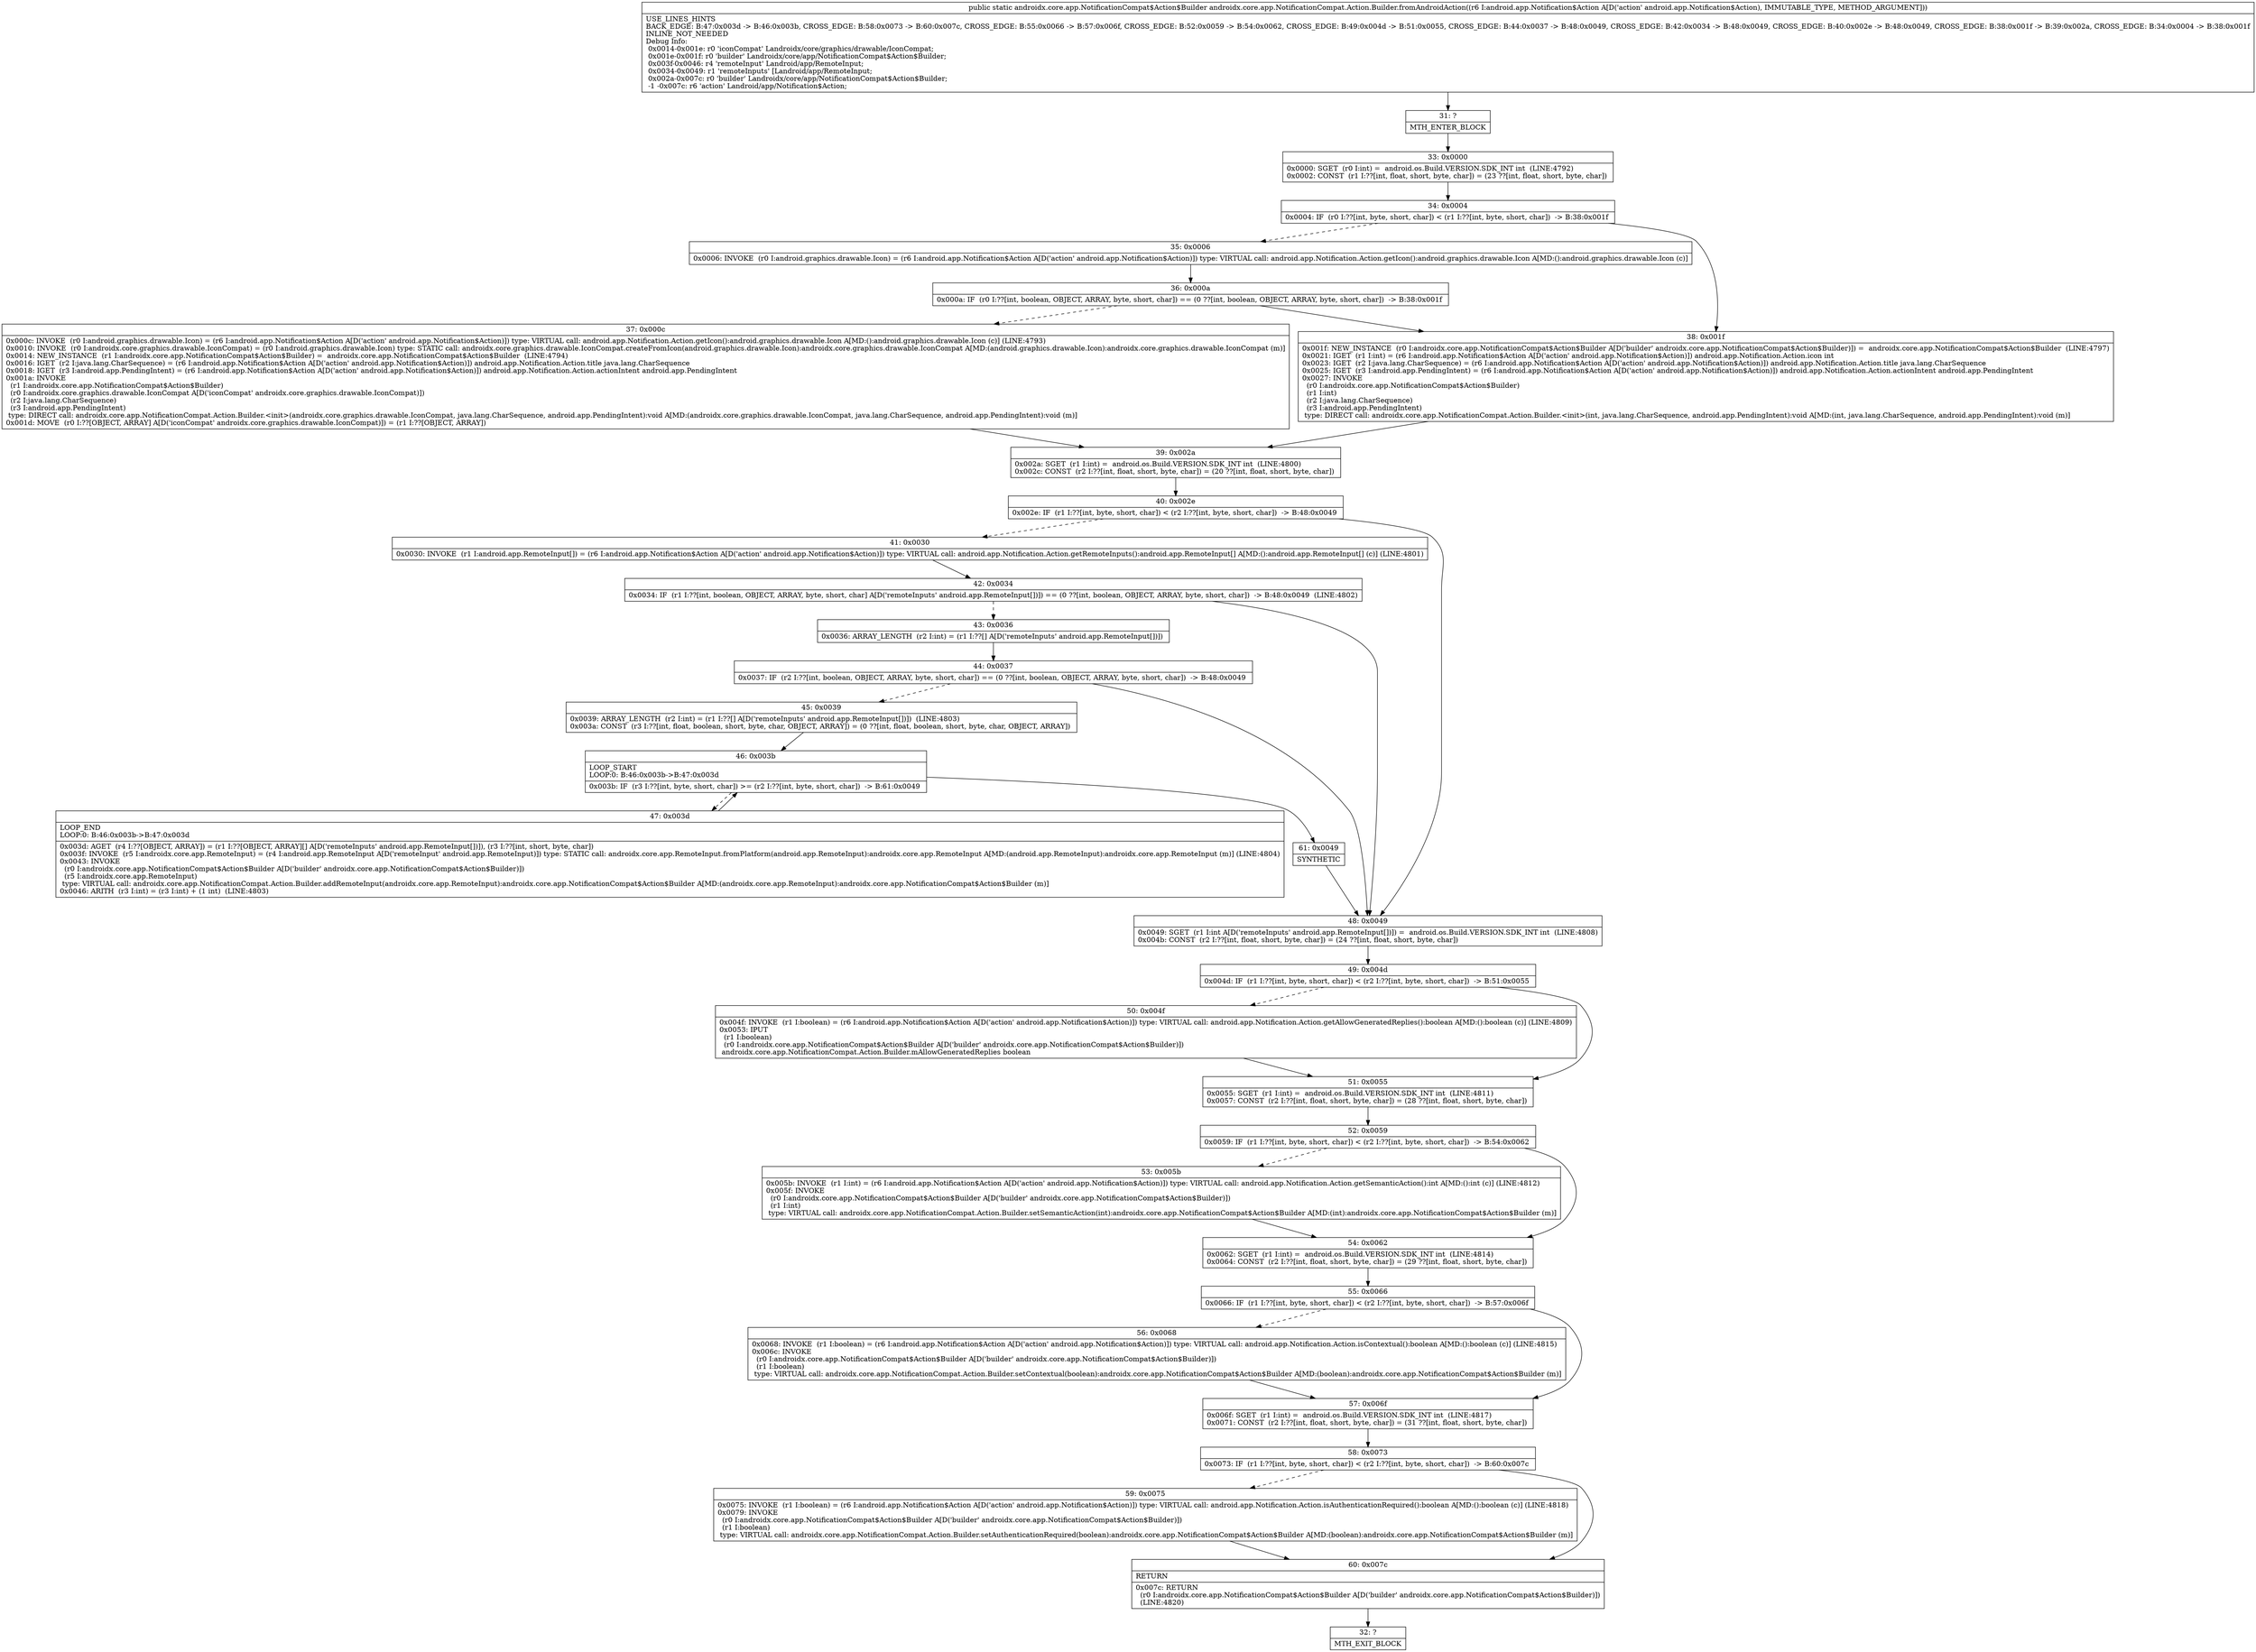 digraph "CFG forandroidx.core.app.NotificationCompat.Action.Builder.fromAndroidAction(Landroid\/app\/Notification$Action;)Landroidx\/core\/app\/NotificationCompat$Action$Builder;" {
Node_31 [shape=record,label="{31\:\ ?|MTH_ENTER_BLOCK\l}"];
Node_33 [shape=record,label="{33\:\ 0x0000|0x0000: SGET  (r0 I:int) =  android.os.Build.VERSION.SDK_INT int  (LINE:4792)\l0x0002: CONST  (r1 I:??[int, float, short, byte, char]) = (23 ??[int, float, short, byte, char]) \l}"];
Node_34 [shape=record,label="{34\:\ 0x0004|0x0004: IF  (r0 I:??[int, byte, short, char]) \< (r1 I:??[int, byte, short, char])  \-\> B:38:0x001f \l}"];
Node_35 [shape=record,label="{35\:\ 0x0006|0x0006: INVOKE  (r0 I:android.graphics.drawable.Icon) = (r6 I:android.app.Notification$Action A[D('action' android.app.Notification$Action)]) type: VIRTUAL call: android.app.Notification.Action.getIcon():android.graphics.drawable.Icon A[MD:():android.graphics.drawable.Icon (c)]\l}"];
Node_36 [shape=record,label="{36\:\ 0x000a|0x000a: IF  (r0 I:??[int, boolean, OBJECT, ARRAY, byte, short, char]) == (0 ??[int, boolean, OBJECT, ARRAY, byte, short, char])  \-\> B:38:0x001f \l}"];
Node_37 [shape=record,label="{37\:\ 0x000c|0x000c: INVOKE  (r0 I:android.graphics.drawable.Icon) = (r6 I:android.app.Notification$Action A[D('action' android.app.Notification$Action)]) type: VIRTUAL call: android.app.Notification.Action.getIcon():android.graphics.drawable.Icon A[MD:():android.graphics.drawable.Icon (c)] (LINE:4793)\l0x0010: INVOKE  (r0 I:androidx.core.graphics.drawable.IconCompat) = (r0 I:android.graphics.drawable.Icon) type: STATIC call: androidx.core.graphics.drawable.IconCompat.createFromIcon(android.graphics.drawable.Icon):androidx.core.graphics.drawable.IconCompat A[MD:(android.graphics.drawable.Icon):androidx.core.graphics.drawable.IconCompat (m)]\l0x0014: NEW_INSTANCE  (r1 I:androidx.core.app.NotificationCompat$Action$Builder) =  androidx.core.app.NotificationCompat$Action$Builder  (LINE:4794)\l0x0016: IGET  (r2 I:java.lang.CharSequence) = (r6 I:android.app.Notification$Action A[D('action' android.app.Notification$Action)]) android.app.Notification.Action.title java.lang.CharSequence \l0x0018: IGET  (r3 I:android.app.PendingIntent) = (r6 I:android.app.Notification$Action A[D('action' android.app.Notification$Action)]) android.app.Notification.Action.actionIntent android.app.PendingIntent \l0x001a: INVOKE  \l  (r1 I:androidx.core.app.NotificationCompat$Action$Builder)\l  (r0 I:androidx.core.graphics.drawable.IconCompat A[D('iconCompat' androidx.core.graphics.drawable.IconCompat)])\l  (r2 I:java.lang.CharSequence)\l  (r3 I:android.app.PendingIntent)\l type: DIRECT call: androidx.core.app.NotificationCompat.Action.Builder.\<init\>(androidx.core.graphics.drawable.IconCompat, java.lang.CharSequence, android.app.PendingIntent):void A[MD:(androidx.core.graphics.drawable.IconCompat, java.lang.CharSequence, android.app.PendingIntent):void (m)]\l0x001d: MOVE  (r0 I:??[OBJECT, ARRAY] A[D('iconCompat' androidx.core.graphics.drawable.IconCompat)]) = (r1 I:??[OBJECT, ARRAY]) \l}"];
Node_39 [shape=record,label="{39\:\ 0x002a|0x002a: SGET  (r1 I:int) =  android.os.Build.VERSION.SDK_INT int  (LINE:4800)\l0x002c: CONST  (r2 I:??[int, float, short, byte, char]) = (20 ??[int, float, short, byte, char]) \l}"];
Node_40 [shape=record,label="{40\:\ 0x002e|0x002e: IF  (r1 I:??[int, byte, short, char]) \< (r2 I:??[int, byte, short, char])  \-\> B:48:0x0049 \l}"];
Node_41 [shape=record,label="{41\:\ 0x0030|0x0030: INVOKE  (r1 I:android.app.RemoteInput[]) = (r6 I:android.app.Notification$Action A[D('action' android.app.Notification$Action)]) type: VIRTUAL call: android.app.Notification.Action.getRemoteInputs():android.app.RemoteInput[] A[MD:():android.app.RemoteInput[] (c)] (LINE:4801)\l}"];
Node_42 [shape=record,label="{42\:\ 0x0034|0x0034: IF  (r1 I:??[int, boolean, OBJECT, ARRAY, byte, short, char] A[D('remoteInputs' android.app.RemoteInput[])]) == (0 ??[int, boolean, OBJECT, ARRAY, byte, short, char])  \-\> B:48:0x0049  (LINE:4802)\l}"];
Node_43 [shape=record,label="{43\:\ 0x0036|0x0036: ARRAY_LENGTH  (r2 I:int) = (r1 I:??[] A[D('remoteInputs' android.app.RemoteInput[])]) \l}"];
Node_44 [shape=record,label="{44\:\ 0x0037|0x0037: IF  (r2 I:??[int, boolean, OBJECT, ARRAY, byte, short, char]) == (0 ??[int, boolean, OBJECT, ARRAY, byte, short, char])  \-\> B:48:0x0049 \l}"];
Node_45 [shape=record,label="{45\:\ 0x0039|0x0039: ARRAY_LENGTH  (r2 I:int) = (r1 I:??[] A[D('remoteInputs' android.app.RemoteInput[])])  (LINE:4803)\l0x003a: CONST  (r3 I:??[int, float, boolean, short, byte, char, OBJECT, ARRAY]) = (0 ??[int, float, boolean, short, byte, char, OBJECT, ARRAY]) \l}"];
Node_46 [shape=record,label="{46\:\ 0x003b|LOOP_START\lLOOP:0: B:46:0x003b\-\>B:47:0x003d\l|0x003b: IF  (r3 I:??[int, byte, short, char]) \>= (r2 I:??[int, byte, short, char])  \-\> B:61:0x0049 \l}"];
Node_47 [shape=record,label="{47\:\ 0x003d|LOOP_END\lLOOP:0: B:46:0x003b\-\>B:47:0x003d\l|0x003d: AGET  (r4 I:??[OBJECT, ARRAY]) = (r1 I:??[OBJECT, ARRAY][] A[D('remoteInputs' android.app.RemoteInput[])]), (r3 I:??[int, short, byte, char]) \l0x003f: INVOKE  (r5 I:androidx.core.app.RemoteInput) = (r4 I:android.app.RemoteInput A[D('remoteInput' android.app.RemoteInput)]) type: STATIC call: androidx.core.app.RemoteInput.fromPlatform(android.app.RemoteInput):androidx.core.app.RemoteInput A[MD:(android.app.RemoteInput):androidx.core.app.RemoteInput (m)] (LINE:4804)\l0x0043: INVOKE  \l  (r0 I:androidx.core.app.NotificationCompat$Action$Builder A[D('builder' androidx.core.app.NotificationCompat$Action$Builder)])\l  (r5 I:androidx.core.app.RemoteInput)\l type: VIRTUAL call: androidx.core.app.NotificationCompat.Action.Builder.addRemoteInput(androidx.core.app.RemoteInput):androidx.core.app.NotificationCompat$Action$Builder A[MD:(androidx.core.app.RemoteInput):androidx.core.app.NotificationCompat$Action$Builder (m)]\l0x0046: ARITH  (r3 I:int) = (r3 I:int) + (1 int)  (LINE:4803)\l}"];
Node_61 [shape=record,label="{61\:\ 0x0049|SYNTHETIC\l}"];
Node_48 [shape=record,label="{48\:\ 0x0049|0x0049: SGET  (r1 I:int A[D('remoteInputs' android.app.RemoteInput[])]) =  android.os.Build.VERSION.SDK_INT int  (LINE:4808)\l0x004b: CONST  (r2 I:??[int, float, short, byte, char]) = (24 ??[int, float, short, byte, char]) \l}"];
Node_49 [shape=record,label="{49\:\ 0x004d|0x004d: IF  (r1 I:??[int, byte, short, char]) \< (r2 I:??[int, byte, short, char])  \-\> B:51:0x0055 \l}"];
Node_50 [shape=record,label="{50\:\ 0x004f|0x004f: INVOKE  (r1 I:boolean) = (r6 I:android.app.Notification$Action A[D('action' android.app.Notification$Action)]) type: VIRTUAL call: android.app.Notification.Action.getAllowGeneratedReplies():boolean A[MD:():boolean (c)] (LINE:4809)\l0x0053: IPUT  \l  (r1 I:boolean)\l  (r0 I:androidx.core.app.NotificationCompat$Action$Builder A[D('builder' androidx.core.app.NotificationCompat$Action$Builder)])\l androidx.core.app.NotificationCompat.Action.Builder.mAllowGeneratedReplies boolean \l}"];
Node_51 [shape=record,label="{51\:\ 0x0055|0x0055: SGET  (r1 I:int) =  android.os.Build.VERSION.SDK_INT int  (LINE:4811)\l0x0057: CONST  (r2 I:??[int, float, short, byte, char]) = (28 ??[int, float, short, byte, char]) \l}"];
Node_52 [shape=record,label="{52\:\ 0x0059|0x0059: IF  (r1 I:??[int, byte, short, char]) \< (r2 I:??[int, byte, short, char])  \-\> B:54:0x0062 \l}"];
Node_53 [shape=record,label="{53\:\ 0x005b|0x005b: INVOKE  (r1 I:int) = (r6 I:android.app.Notification$Action A[D('action' android.app.Notification$Action)]) type: VIRTUAL call: android.app.Notification.Action.getSemanticAction():int A[MD:():int (c)] (LINE:4812)\l0x005f: INVOKE  \l  (r0 I:androidx.core.app.NotificationCompat$Action$Builder A[D('builder' androidx.core.app.NotificationCompat$Action$Builder)])\l  (r1 I:int)\l type: VIRTUAL call: androidx.core.app.NotificationCompat.Action.Builder.setSemanticAction(int):androidx.core.app.NotificationCompat$Action$Builder A[MD:(int):androidx.core.app.NotificationCompat$Action$Builder (m)]\l}"];
Node_54 [shape=record,label="{54\:\ 0x0062|0x0062: SGET  (r1 I:int) =  android.os.Build.VERSION.SDK_INT int  (LINE:4814)\l0x0064: CONST  (r2 I:??[int, float, short, byte, char]) = (29 ??[int, float, short, byte, char]) \l}"];
Node_55 [shape=record,label="{55\:\ 0x0066|0x0066: IF  (r1 I:??[int, byte, short, char]) \< (r2 I:??[int, byte, short, char])  \-\> B:57:0x006f \l}"];
Node_56 [shape=record,label="{56\:\ 0x0068|0x0068: INVOKE  (r1 I:boolean) = (r6 I:android.app.Notification$Action A[D('action' android.app.Notification$Action)]) type: VIRTUAL call: android.app.Notification.Action.isContextual():boolean A[MD:():boolean (c)] (LINE:4815)\l0x006c: INVOKE  \l  (r0 I:androidx.core.app.NotificationCompat$Action$Builder A[D('builder' androidx.core.app.NotificationCompat$Action$Builder)])\l  (r1 I:boolean)\l type: VIRTUAL call: androidx.core.app.NotificationCompat.Action.Builder.setContextual(boolean):androidx.core.app.NotificationCompat$Action$Builder A[MD:(boolean):androidx.core.app.NotificationCompat$Action$Builder (m)]\l}"];
Node_57 [shape=record,label="{57\:\ 0x006f|0x006f: SGET  (r1 I:int) =  android.os.Build.VERSION.SDK_INT int  (LINE:4817)\l0x0071: CONST  (r2 I:??[int, float, short, byte, char]) = (31 ??[int, float, short, byte, char]) \l}"];
Node_58 [shape=record,label="{58\:\ 0x0073|0x0073: IF  (r1 I:??[int, byte, short, char]) \< (r2 I:??[int, byte, short, char])  \-\> B:60:0x007c \l}"];
Node_59 [shape=record,label="{59\:\ 0x0075|0x0075: INVOKE  (r1 I:boolean) = (r6 I:android.app.Notification$Action A[D('action' android.app.Notification$Action)]) type: VIRTUAL call: android.app.Notification.Action.isAuthenticationRequired():boolean A[MD:():boolean (c)] (LINE:4818)\l0x0079: INVOKE  \l  (r0 I:androidx.core.app.NotificationCompat$Action$Builder A[D('builder' androidx.core.app.NotificationCompat$Action$Builder)])\l  (r1 I:boolean)\l type: VIRTUAL call: androidx.core.app.NotificationCompat.Action.Builder.setAuthenticationRequired(boolean):androidx.core.app.NotificationCompat$Action$Builder A[MD:(boolean):androidx.core.app.NotificationCompat$Action$Builder (m)]\l}"];
Node_60 [shape=record,label="{60\:\ 0x007c|RETURN\l|0x007c: RETURN  \l  (r0 I:androidx.core.app.NotificationCompat$Action$Builder A[D('builder' androidx.core.app.NotificationCompat$Action$Builder)])\l  (LINE:4820)\l}"];
Node_32 [shape=record,label="{32\:\ ?|MTH_EXIT_BLOCK\l}"];
Node_38 [shape=record,label="{38\:\ 0x001f|0x001f: NEW_INSTANCE  (r0 I:androidx.core.app.NotificationCompat$Action$Builder A[D('builder' androidx.core.app.NotificationCompat$Action$Builder)]) =  androidx.core.app.NotificationCompat$Action$Builder  (LINE:4797)\l0x0021: IGET  (r1 I:int) = (r6 I:android.app.Notification$Action A[D('action' android.app.Notification$Action)]) android.app.Notification.Action.icon int \l0x0023: IGET  (r2 I:java.lang.CharSequence) = (r6 I:android.app.Notification$Action A[D('action' android.app.Notification$Action)]) android.app.Notification.Action.title java.lang.CharSequence \l0x0025: IGET  (r3 I:android.app.PendingIntent) = (r6 I:android.app.Notification$Action A[D('action' android.app.Notification$Action)]) android.app.Notification.Action.actionIntent android.app.PendingIntent \l0x0027: INVOKE  \l  (r0 I:androidx.core.app.NotificationCompat$Action$Builder)\l  (r1 I:int)\l  (r2 I:java.lang.CharSequence)\l  (r3 I:android.app.PendingIntent)\l type: DIRECT call: androidx.core.app.NotificationCompat.Action.Builder.\<init\>(int, java.lang.CharSequence, android.app.PendingIntent):void A[MD:(int, java.lang.CharSequence, android.app.PendingIntent):void (m)]\l}"];
MethodNode[shape=record,label="{public static androidx.core.app.NotificationCompat$Action$Builder androidx.core.app.NotificationCompat.Action.Builder.fromAndroidAction((r6 I:android.app.Notification$Action A[D('action' android.app.Notification$Action), IMMUTABLE_TYPE, METHOD_ARGUMENT]))  | USE_LINES_HINTS\lBACK_EDGE: B:47:0x003d \-\> B:46:0x003b, CROSS_EDGE: B:58:0x0073 \-\> B:60:0x007c, CROSS_EDGE: B:55:0x0066 \-\> B:57:0x006f, CROSS_EDGE: B:52:0x0059 \-\> B:54:0x0062, CROSS_EDGE: B:49:0x004d \-\> B:51:0x0055, CROSS_EDGE: B:44:0x0037 \-\> B:48:0x0049, CROSS_EDGE: B:42:0x0034 \-\> B:48:0x0049, CROSS_EDGE: B:40:0x002e \-\> B:48:0x0049, CROSS_EDGE: B:38:0x001f \-\> B:39:0x002a, CROSS_EDGE: B:34:0x0004 \-\> B:38:0x001f\lINLINE_NOT_NEEDED\lDebug Info:\l  0x0014\-0x001e: r0 'iconCompat' Landroidx\/core\/graphics\/drawable\/IconCompat;\l  0x001e\-0x001f: r0 'builder' Landroidx\/core\/app\/NotificationCompat$Action$Builder;\l  0x003f\-0x0046: r4 'remoteInput' Landroid\/app\/RemoteInput;\l  0x0034\-0x0049: r1 'remoteInputs' [Landroid\/app\/RemoteInput;\l  0x002a\-0x007c: r0 'builder' Landroidx\/core\/app\/NotificationCompat$Action$Builder;\l  \-1 \-0x007c: r6 'action' Landroid\/app\/Notification$Action;\l}"];
MethodNode -> Node_31;Node_31 -> Node_33;
Node_33 -> Node_34;
Node_34 -> Node_35[style=dashed];
Node_34 -> Node_38;
Node_35 -> Node_36;
Node_36 -> Node_37[style=dashed];
Node_36 -> Node_38;
Node_37 -> Node_39;
Node_39 -> Node_40;
Node_40 -> Node_41[style=dashed];
Node_40 -> Node_48;
Node_41 -> Node_42;
Node_42 -> Node_43[style=dashed];
Node_42 -> Node_48;
Node_43 -> Node_44;
Node_44 -> Node_45[style=dashed];
Node_44 -> Node_48;
Node_45 -> Node_46;
Node_46 -> Node_47[style=dashed];
Node_46 -> Node_61;
Node_47 -> Node_46;
Node_61 -> Node_48;
Node_48 -> Node_49;
Node_49 -> Node_50[style=dashed];
Node_49 -> Node_51;
Node_50 -> Node_51;
Node_51 -> Node_52;
Node_52 -> Node_53[style=dashed];
Node_52 -> Node_54;
Node_53 -> Node_54;
Node_54 -> Node_55;
Node_55 -> Node_56[style=dashed];
Node_55 -> Node_57;
Node_56 -> Node_57;
Node_57 -> Node_58;
Node_58 -> Node_59[style=dashed];
Node_58 -> Node_60;
Node_59 -> Node_60;
Node_60 -> Node_32;
Node_38 -> Node_39;
}

